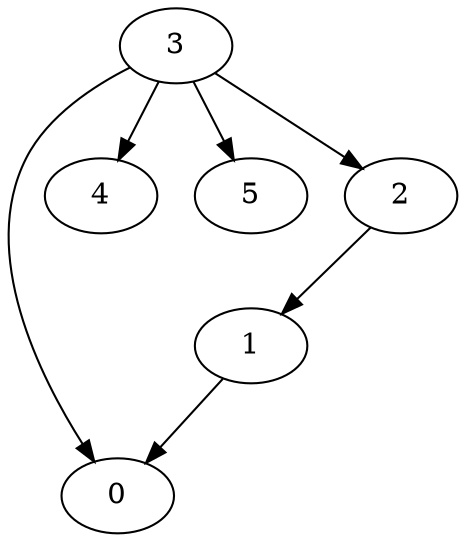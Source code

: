 # Place the cursor inside "graph" to get some refactoring options

digraph {
1 -> 0;
3->4;
3->5;
2->1
3->2;
3->0;
}
